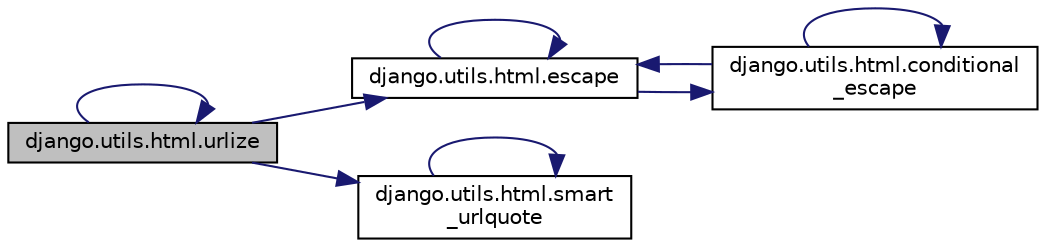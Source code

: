 digraph "django.utils.html.urlize"
{
 // LATEX_PDF_SIZE
  edge [fontname="Helvetica",fontsize="10",labelfontname="Helvetica",labelfontsize="10"];
  node [fontname="Helvetica",fontsize="10",shape=record];
  rankdir="LR";
  Node1 [label="django.utils.html.urlize",height=0.2,width=0.4,color="black", fillcolor="grey75", style="filled", fontcolor="black",tooltip=" "];
  Node1 -> Node2 [color="midnightblue",fontsize="10",style="solid",fontname="Helvetica"];
  Node2 [label="django.utils.html.escape",height=0.2,width=0.4,color="black", fillcolor="white", style="filled",URL="$da/d99/namespacedjango_1_1utils_1_1html.html#ae50b2a548f8617332e2e2af3f9f0cded",tooltip=" "];
  Node2 -> Node3 [color="midnightblue",fontsize="10",style="solid",fontname="Helvetica"];
  Node3 [label="django.utils.html.conditional\l_escape",height=0.2,width=0.4,color="black", fillcolor="white", style="filled",URL="$da/d99/namespacedjango_1_1utils_1_1html.html#abb2c4f9b043ac12fe6f5f361b45136fb",tooltip=" "];
  Node3 -> Node3 [color="midnightblue",fontsize="10",style="solid",fontname="Helvetica"];
  Node3 -> Node2 [color="midnightblue",fontsize="10",style="solid",fontname="Helvetica"];
  Node2 -> Node2 [color="midnightblue",fontsize="10",style="solid",fontname="Helvetica"];
  Node1 -> Node4 [color="midnightblue",fontsize="10",style="solid",fontname="Helvetica"];
  Node4 [label="django.utils.html.smart\l_urlquote",height=0.2,width=0.4,color="black", fillcolor="white", style="filled",URL="$da/d99/namespacedjango_1_1utils_1_1html.html#a0b95614b714fd0e8974fcddfc05022e0",tooltip=" "];
  Node4 -> Node4 [color="midnightblue",fontsize="10",style="solid",fontname="Helvetica"];
  Node1 -> Node1 [color="midnightblue",fontsize="10",style="solid",fontname="Helvetica"];
}
